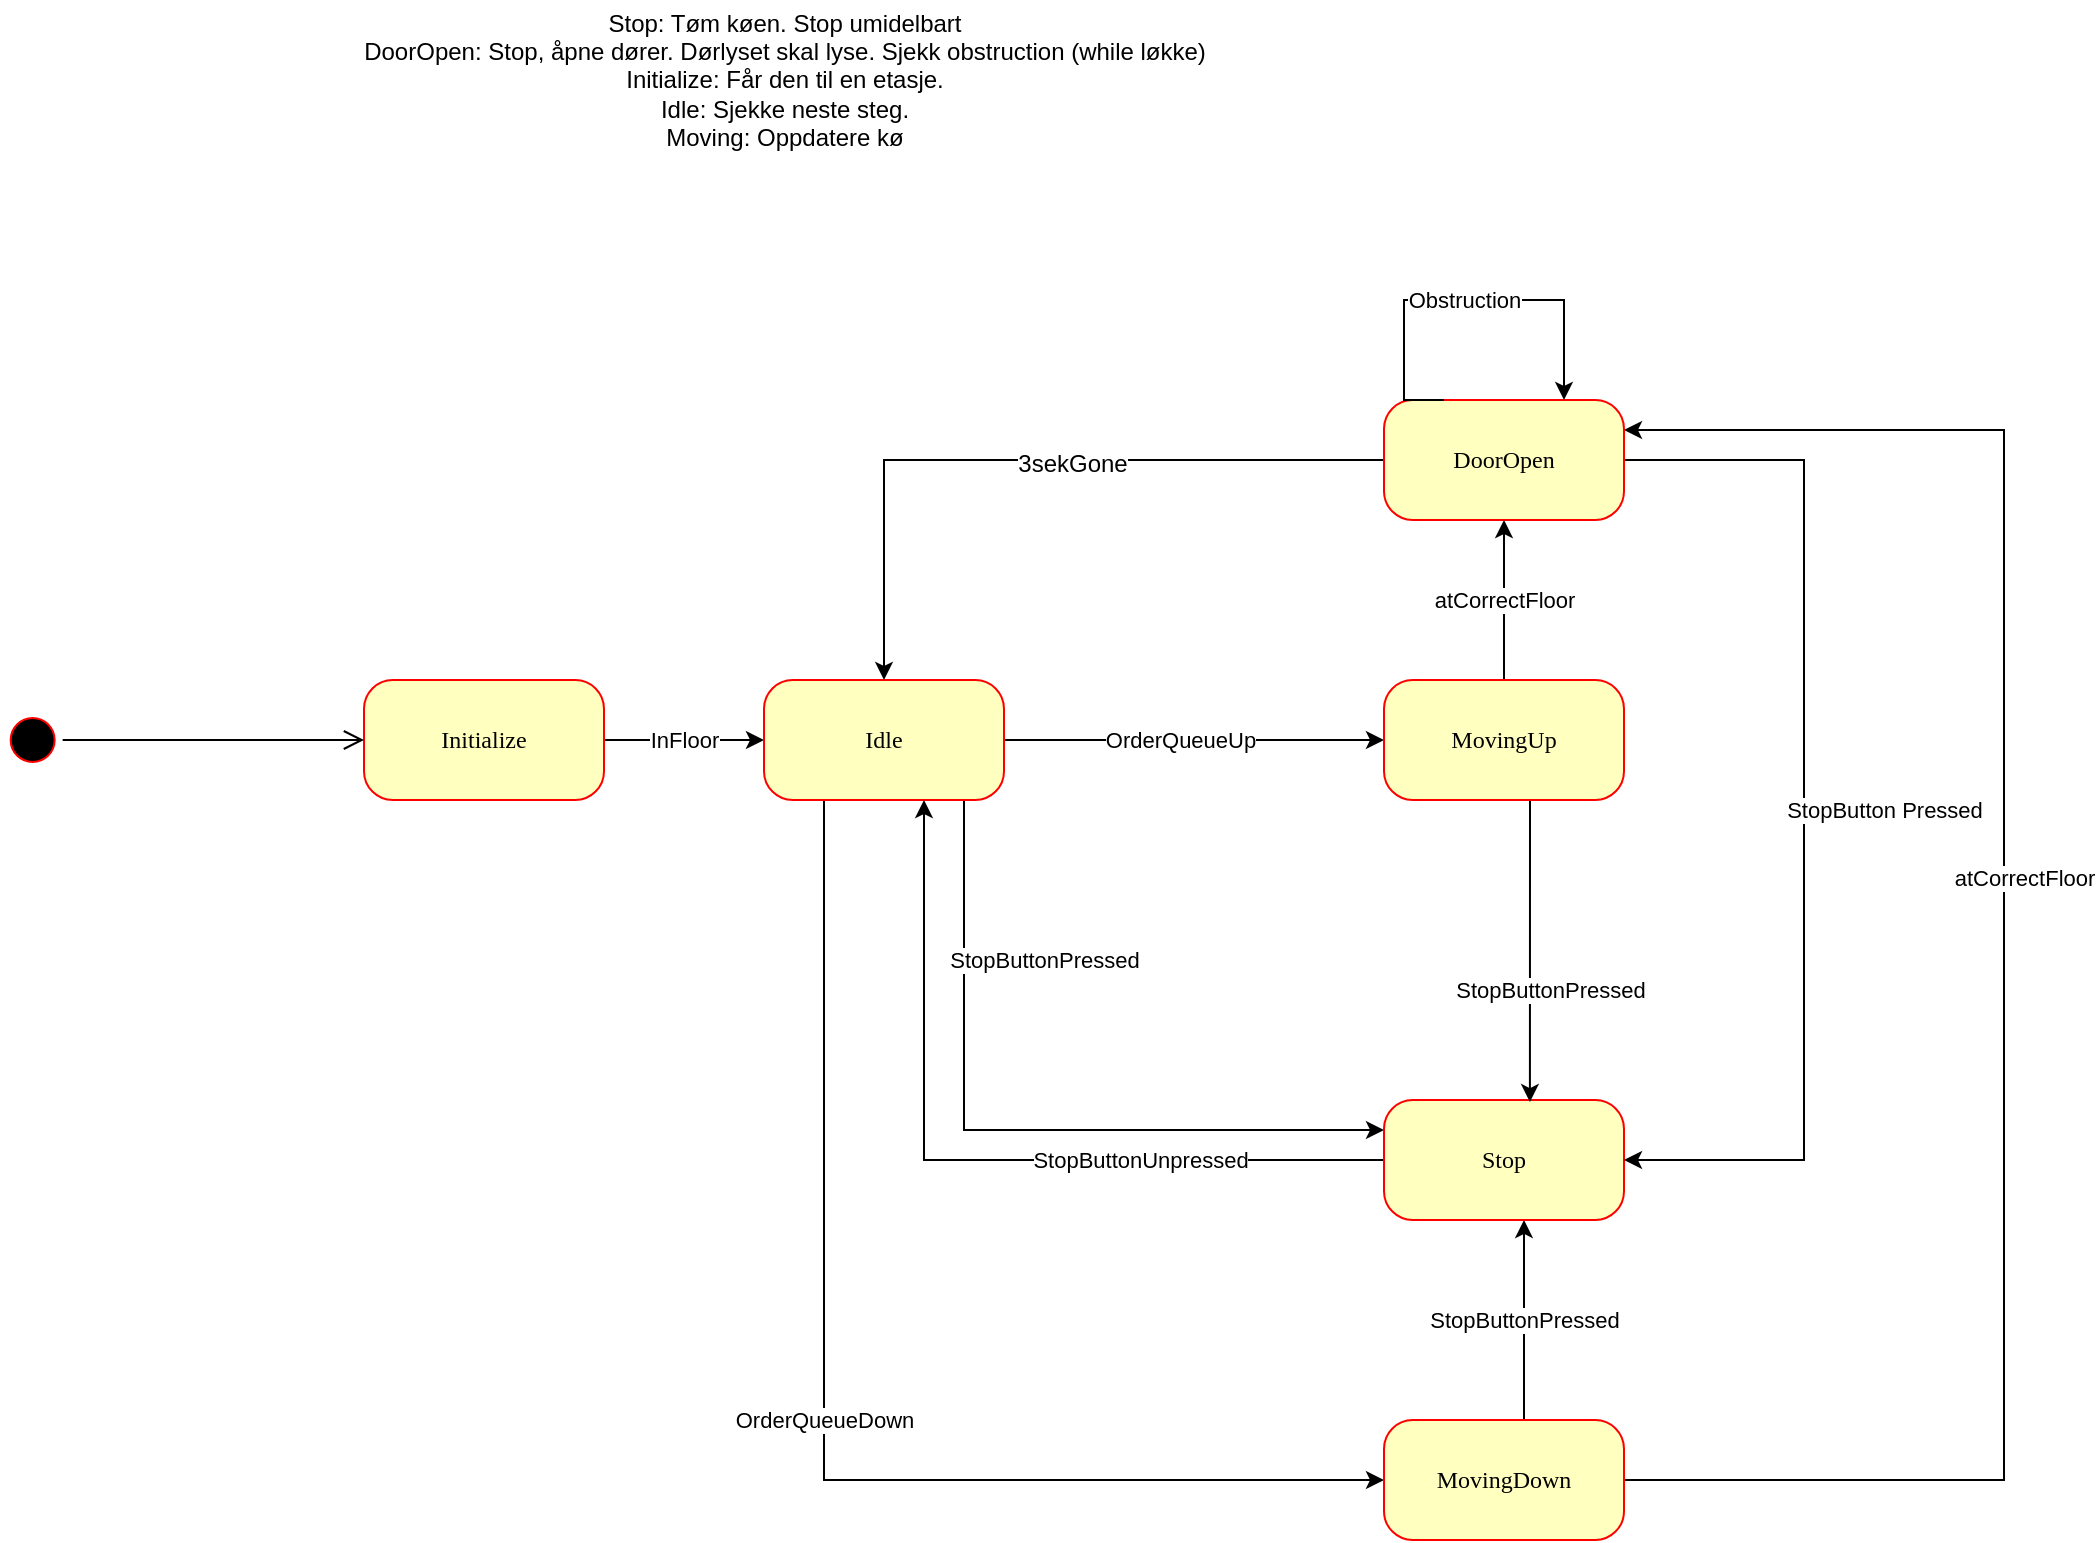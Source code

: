 <mxfile version="12.6.6" type="github">
  <diagram name="Page-1" id="58cdce13-f638-feb5-8d6f-7d28b1aa9fa0">
    <mxGraphModel dx="1594" dy="1904" grid="1" gridSize="10" guides="1" tooltips="1" connect="1" arrows="1" fold="1" page="1" pageScale="1" pageWidth="1100" pageHeight="850" background="#ffffff" math="0" shadow="0">
      <root>
        <mxCell id="0"/>
        <mxCell id="1" parent="0"/>
        <mxCell id="xnfGC8_ZxIWT7jYt_e5Y-49" value="InFloor" style="edgeStyle=orthogonalEdgeStyle;rounded=0;orthogonalLoop=1;jettySize=auto;html=1;" parent="1" source="xnfGC8_ZxIWT7jYt_e5Y-38" target="xnfGC8_ZxIWT7jYt_e5Y-48" edge="1">
          <mxGeometry relative="1" as="geometry"/>
        </mxCell>
        <mxCell id="xnfGC8_ZxIWT7jYt_e5Y-38" value="Initialize" style="rounded=1;whiteSpace=wrap;html=1;arcSize=24;fillColor=#ffffc0;strokeColor=#ff0000;shadow=0;comic=0;labelBackgroundColor=none;fontFamily=Verdana;fontSize=12;fontColor=#000000;align=center;" parent="1" vertex="1">
          <mxGeometry x="210" y="-220" width="120" height="60" as="geometry"/>
        </mxCell>
        <mxCell id="xnfGC8_ZxIWT7jYt_e5Y-51" value="OrderQueueDown" style="edgeStyle=orthogonalEdgeStyle;rounded=0;orthogonalLoop=1;jettySize=auto;html=1;exitX=0.25;exitY=1;exitDx=0;exitDy=0;entryX=0;entryY=0.5;entryDx=0;entryDy=0;" parent="1" source="xnfGC8_ZxIWT7jYt_e5Y-48" target="xnfGC8_ZxIWT7jYt_e5Y-50" edge="1">
          <mxGeometry relative="1" as="geometry"/>
        </mxCell>
        <mxCell id="xnfGC8_ZxIWT7jYt_e5Y-61" value="StopButtonPressed" style="edgeStyle=orthogonalEdgeStyle;rounded=0;orthogonalLoop=1;jettySize=auto;html=1;exitX=0.5;exitY=1;exitDx=0;exitDy=0;entryX=0;entryY=0.25;entryDx=0;entryDy=0;" parent="1" source="xnfGC8_ZxIWT7jYt_e5Y-48" target="xnfGC8_ZxIWT7jYt_e5Y-57" edge="1">
          <mxGeometry x="-0.422" y="40" relative="1" as="geometry">
            <Array as="points">
              <mxPoint x="510" y="-160"/>
              <mxPoint x="510" y="5"/>
            </Array>
            <mxPoint as="offset"/>
          </mxGeometry>
        </mxCell>
        <mxCell id="xnfGC8_ZxIWT7jYt_e5Y-72" value="OrderQueueUp" style="edgeStyle=orthogonalEdgeStyle;rounded=0;orthogonalLoop=1;jettySize=auto;html=1;exitX=1;exitY=0.25;exitDx=0;exitDy=0;entryX=0;entryY=0.5;entryDx=0;entryDy=0;" parent="1" source="xnfGC8_ZxIWT7jYt_e5Y-48" target="xnfGC8_ZxIWT7jYt_e5Y-70" edge="1">
          <mxGeometry relative="1" as="geometry">
            <Array as="points">
              <mxPoint x="530" y="-190"/>
            </Array>
          </mxGeometry>
        </mxCell>
        <mxCell id="xnfGC8_ZxIWT7jYt_e5Y-48" value="Idle" style="rounded=1;whiteSpace=wrap;html=1;arcSize=24;fillColor=#ffffc0;strokeColor=#ff0000;shadow=0;comic=0;labelBackgroundColor=none;fontFamily=Verdana;fontSize=12;fontColor=#000000;align=center;" parent="1" vertex="1">
          <mxGeometry x="410" y="-220" width="120" height="60" as="geometry"/>
        </mxCell>
        <mxCell id="xnfGC8_ZxIWT7jYt_e5Y-54" value="atCorrectFloor" style="edgeStyle=orthogonalEdgeStyle;rounded=0;orthogonalLoop=1;jettySize=auto;html=1;entryX=1;entryY=0.25;entryDx=0;entryDy=0;exitX=1;exitY=0.5;exitDx=0;exitDy=0;" parent="1" source="xnfGC8_ZxIWT7jYt_e5Y-50" target="xnfGC8_ZxIWT7jYt_e5Y-53" edge="1">
          <mxGeometry x="0.086" y="-10" relative="1" as="geometry">
            <Array as="points">
              <mxPoint x="1030" y="180"/>
              <mxPoint x="1030" y="-345"/>
            </Array>
            <mxPoint as="offset"/>
          </mxGeometry>
        </mxCell>
        <mxCell id="xnfGC8_ZxIWT7jYt_e5Y-58" value="StopButtonPressed" style="edgeStyle=orthogonalEdgeStyle;rounded=0;orthogonalLoop=1;jettySize=auto;html=1;" parent="1" source="xnfGC8_ZxIWT7jYt_e5Y-50" target="xnfGC8_ZxIWT7jYt_e5Y-57" edge="1">
          <mxGeometry relative="1" as="geometry">
            <Array as="points">
              <mxPoint x="790" y="130"/>
              <mxPoint x="790" y="130"/>
            </Array>
          </mxGeometry>
        </mxCell>
        <mxCell id="xnfGC8_ZxIWT7jYt_e5Y-50" value="MovingDown" style="rounded=1;whiteSpace=wrap;html=1;arcSize=24;fillColor=#ffffc0;strokeColor=#ff0000;shadow=0;comic=0;labelBackgroundColor=none;fontFamily=Verdana;fontSize=12;fontColor=#000000;align=center;" parent="1" vertex="1">
          <mxGeometry x="720" y="150" width="120" height="60" as="geometry"/>
        </mxCell>
        <mxCell id="xnfGC8_ZxIWT7jYt_e5Y-59" style="edgeStyle=orthogonalEdgeStyle;rounded=0;orthogonalLoop=1;jettySize=auto;html=1;" parent="1" source="xnfGC8_ZxIWT7jYt_e5Y-57" edge="1">
          <mxGeometry relative="1" as="geometry">
            <mxPoint x="490" y="-160" as="targetPoint"/>
            <Array as="points">
              <mxPoint x="490" y="20"/>
              <mxPoint x="490" y="-160"/>
            </Array>
          </mxGeometry>
        </mxCell>
        <mxCell id="xnfGC8_ZxIWT7jYt_e5Y-60" value="StopButtonUnpressed" style="text;html=1;align=center;verticalAlign=middle;resizable=0;points=[];labelBackgroundColor=#ffffff;fontSize=11;" parent="xnfGC8_ZxIWT7jYt_e5Y-59" vertex="1" connectable="0">
          <mxGeometry x="-0.405" relative="1" as="geometry">
            <mxPoint as="offset"/>
          </mxGeometry>
        </mxCell>
        <mxCell id="xnfGC8_ZxIWT7jYt_e5Y-57" value="Stop" style="rounded=1;whiteSpace=wrap;html=1;arcSize=24;fillColor=#ffffc0;strokeColor=#ff0000;shadow=0;comic=0;labelBackgroundColor=none;fontFamily=Verdana;fontSize=12;fontColor=#000000;align=center;" parent="1" vertex="1">
          <mxGeometry x="720" y="-10" width="120" height="60" as="geometry"/>
        </mxCell>
        <mxCell id="xnfGC8_ZxIWT7jYt_e5Y-55" style="edgeStyle=orthogonalEdgeStyle;rounded=0;orthogonalLoop=1;jettySize=auto;html=1;entryX=0.5;entryY=0;entryDx=0;entryDy=0;" parent="1" source="xnfGC8_ZxIWT7jYt_e5Y-53" target="xnfGC8_ZxIWT7jYt_e5Y-48" edge="1">
          <mxGeometry relative="1" as="geometry"/>
        </mxCell>
        <mxCell id="xnfGC8_ZxIWT7jYt_e5Y-56" value="3sekGone" style="text;html=1;align=center;verticalAlign=middle;resizable=0;points=[];labelBackgroundColor=#ffffff;" parent="xnfGC8_ZxIWT7jYt_e5Y-55" vertex="1" connectable="0">
          <mxGeometry x="-0.131" y="2" relative="1" as="geometry">
            <mxPoint as="offset"/>
          </mxGeometry>
        </mxCell>
        <mxCell id="xnfGC8_ZxIWT7jYt_e5Y-63" value="StopButton Pressed" style="edgeStyle=orthogonalEdgeStyle;rounded=0;orthogonalLoop=1;jettySize=auto;html=1;exitX=1;exitY=0.5;exitDx=0;exitDy=0;entryX=1;entryY=0.5;entryDx=0;entryDy=0;" parent="1" source="xnfGC8_ZxIWT7jYt_e5Y-53" target="xnfGC8_ZxIWT7jYt_e5Y-57" edge="1">
          <mxGeometry y="40" relative="1" as="geometry">
            <Array as="points">
              <mxPoint x="930" y="-330"/>
              <mxPoint x="930" y="20"/>
            </Array>
            <mxPoint as="offset"/>
          </mxGeometry>
        </mxCell>
        <mxCell id="xnfGC8_ZxIWT7jYt_e5Y-53" value="DoorOpen" style="rounded=1;whiteSpace=wrap;html=1;arcSize=24;fillColor=#ffffc0;strokeColor=#ff0000;shadow=0;comic=0;labelBackgroundColor=none;fontFamily=Verdana;fontSize=12;fontColor=#000000;align=center;" parent="1" vertex="1">
          <mxGeometry x="720" y="-360" width="120" height="60" as="geometry"/>
        </mxCell>
        <mxCell id="xnfGC8_ZxIWT7jYt_e5Y-44" value="" style="ellipse;html=1;shape=startState;fillColor=#000000;strokeColor=#ff0000;rounded=1;shadow=0;comic=0;labelBackgroundColor=none;fontFamily=Verdana;fontSize=12;fontColor=#000000;align=center;direction=south;" parent="1" vertex="1">
          <mxGeometry x="29.33" y="-205" width="30" height="30" as="geometry"/>
        </mxCell>
        <mxCell id="xnfGC8_ZxIWT7jYt_e5Y-45" value="" style="edgeStyle=orthogonalEdgeStyle;html=1;labelBackgroundColor=none;endArrow=open;endSize=8;strokeColor=#000000;fontFamily=Verdana;fontSize=12;align=left;entryX=0;entryY=0.5;entryDx=0;entryDy=0;" parent="1" source="xnfGC8_ZxIWT7jYt_e5Y-44" target="xnfGC8_ZxIWT7jYt_e5Y-38" edge="1">
          <mxGeometry x="-0.12" relative="1" as="geometry">
            <mxPoint x="9.33" y="-190.42" as="sourcePoint"/>
            <mxPoint x="170.0" y="-190.42" as="targetPoint"/>
            <mxPoint as="offset"/>
          </mxGeometry>
        </mxCell>
        <mxCell id="xnfGC8_ZxIWT7jYt_e5Y-64" value="&lt;div&gt;Stop: Tøm køen. Stop umidelbart&lt;/div&gt;&lt;div&gt;DoorOpen: Stop, åpne dører. Dørlyset skal lyse. Sjekk obstruction (while løkke)&lt;br&gt;&lt;/div&gt;&lt;div&gt;Initialize: Får den til en etasje.&lt;/div&gt;&lt;div&gt;Idle: Sjekke neste steg. &lt;br&gt;&lt;/div&gt;&lt;div&gt;Moving: Oppdatere kø&lt;br&gt;&lt;/div&gt;" style="text;html=1;align=center;verticalAlign=middle;resizable=0;points=[];autosize=1;" parent="1" vertex="1">
          <mxGeometry x="170" y="-560" width="500" height="80" as="geometry"/>
        </mxCell>
        <mxCell id="xnfGC8_ZxIWT7jYt_e5Y-65" value="Obstruction" style="edgeStyle=orthogonalEdgeStyle;rounded=0;orthogonalLoop=1;jettySize=auto;html=1;exitX=0.25;exitY=0;exitDx=0;exitDy=0;entryX=0.75;entryY=0;entryDx=0;entryDy=0;" parent="1" source="xnfGC8_ZxIWT7jYt_e5Y-53" target="xnfGC8_ZxIWT7jYt_e5Y-53" edge="1">
          <mxGeometry relative="1" as="geometry">
            <Array as="points">
              <mxPoint x="730" y="-360"/>
              <mxPoint x="730" y="-410"/>
              <mxPoint x="810" y="-410"/>
            </Array>
          </mxGeometry>
        </mxCell>
        <mxCell id="xnfGC8_ZxIWT7jYt_e5Y-73" value="&lt;div&gt;StopButtonPressed&lt;/div&gt;" style="edgeStyle=orthogonalEdgeStyle;rounded=0;orthogonalLoop=1;jettySize=auto;html=1;exitX=0.619;exitY=1;exitDx=0;exitDy=0;entryX=0.608;entryY=0.017;entryDx=0;entryDy=0;entryPerimeter=0;exitPerimeter=0;" parent="1" source="xnfGC8_ZxIWT7jYt_e5Y-70" target="xnfGC8_ZxIWT7jYt_e5Y-57" edge="1">
          <mxGeometry x="0.258" y="10" relative="1" as="geometry">
            <mxPoint as="offset"/>
            <Array as="points">
              <mxPoint x="793" y="-160"/>
            </Array>
          </mxGeometry>
        </mxCell>
        <mxCell id="xnfGC8_ZxIWT7jYt_e5Y-74" value="atCorrectFloor" style="edgeStyle=orthogonalEdgeStyle;rounded=0;orthogonalLoop=1;jettySize=auto;html=1;exitX=0.5;exitY=0;exitDx=0;exitDy=0;entryX=0.5;entryY=1;entryDx=0;entryDy=0;" parent="1" source="xnfGC8_ZxIWT7jYt_e5Y-70" target="xnfGC8_ZxIWT7jYt_e5Y-53" edge="1">
          <mxGeometry relative="1" as="geometry">
            <Array as="points">
              <mxPoint x="780" y="-240"/>
              <mxPoint x="780" y="-240"/>
            </Array>
          </mxGeometry>
        </mxCell>
        <mxCell id="xnfGC8_ZxIWT7jYt_e5Y-70" value="MovingUp" style="rounded=1;whiteSpace=wrap;html=1;arcSize=24;fillColor=#ffffc0;strokeColor=#ff0000;shadow=0;comic=0;labelBackgroundColor=none;fontFamily=Verdana;fontSize=12;fontColor=#000000;align=center;" parent="1" vertex="1">
          <mxGeometry x="720" y="-220" width="120" height="60" as="geometry"/>
        </mxCell>
      </root>
    </mxGraphModel>
  </diagram>
</mxfile>
